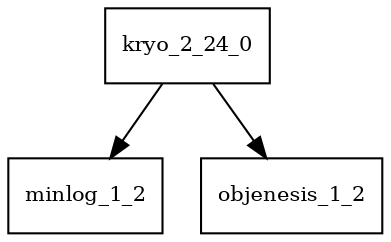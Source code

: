 digraph kryo_2_24_0_dependencies {
  node [shape = box, fontsize=10.0];
  kryo_2_24_0 -> minlog_1_2;
  kryo_2_24_0 -> objenesis_1_2;
}
